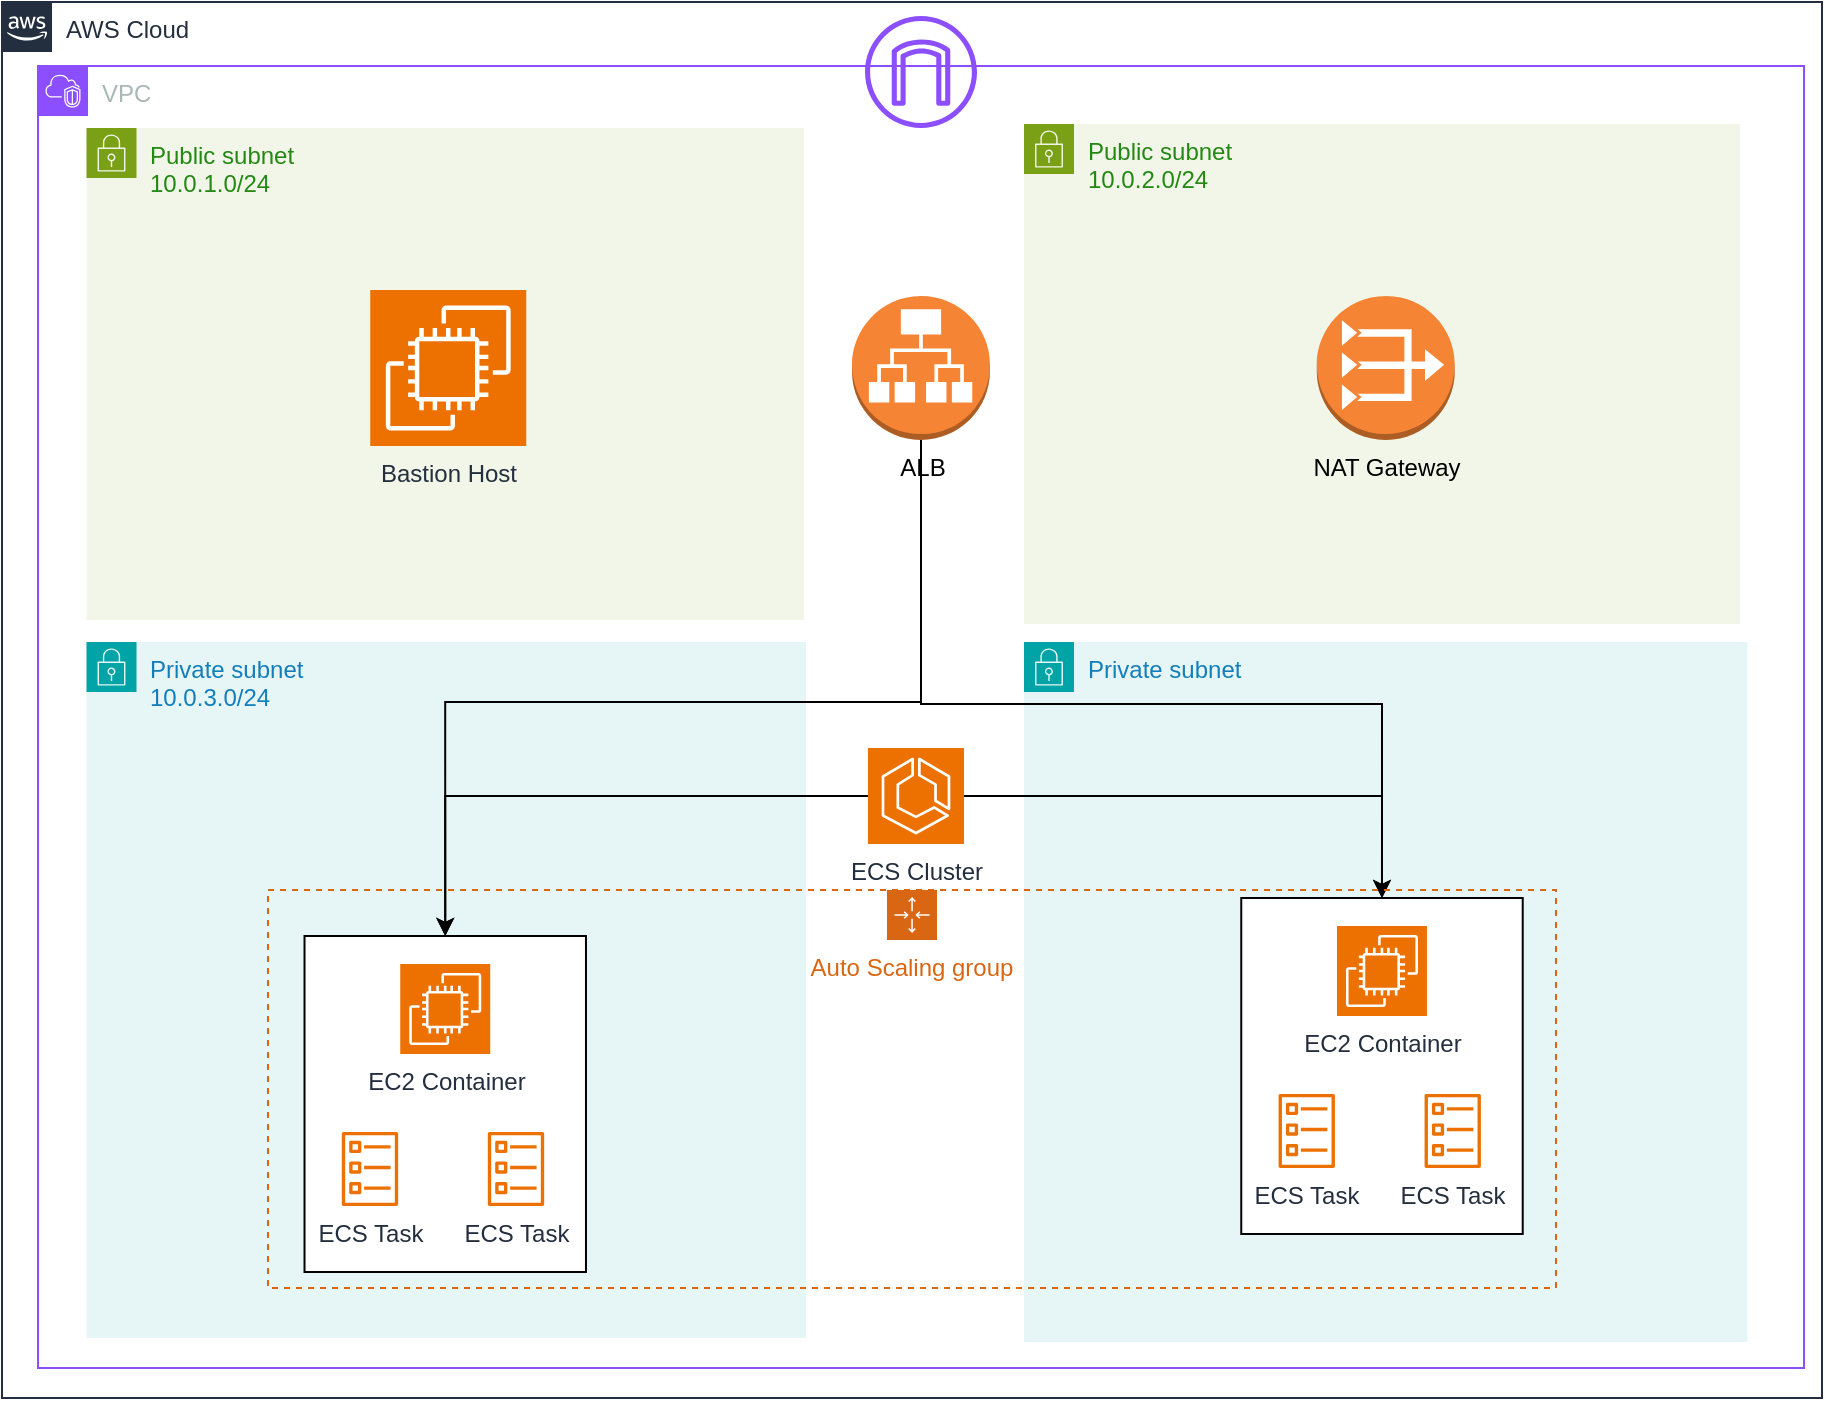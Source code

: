 <mxfile version="24.6.4" type="device">
  <diagram name="Page-1" id="57AxBt422zMi2MhlR-ok">
    <mxGraphModel dx="9430" dy="6740" grid="0" gridSize="10" guides="1" tooltips="1" connect="1" arrows="1" fold="1" page="0" pageScale="1" pageWidth="850" pageHeight="1100" math="0" shadow="0">
      <root>
        <mxCell id="0" />
        <mxCell id="1" parent="0" />
        <mxCell id="xvxdECCPkVCTjVIGebGA-1" value="AWS Cloud" style="points=[[0,0],[0.25,0],[0.5,0],[0.75,0],[1,0],[1,0.25],[1,0.5],[1,0.75],[1,1],[0.75,1],[0.5,1],[0.25,1],[0,1],[0,0.75],[0,0.5],[0,0.25]];outlineConnect=0;gradientColor=none;html=1;whiteSpace=wrap;fontSize=12;fontStyle=0;container=1;pointerEvents=0;collapsible=0;recursiveResize=0;shape=mxgraph.aws4.group;grIcon=mxgraph.aws4.group_aws_cloud_alt;strokeColor=#232F3E;fillColor=none;verticalAlign=top;align=left;spacingLeft=30;fontColor=#232F3E;dashed=0;" vertex="1" parent="1">
          <mxGeometry x="-289" y="73" width="910" height="698" as="geometry" />
        </mxCell>
        <mxCell id="xvxdECCPkVCTjVIGebGA-2" value="VPC" style="points=[[0,0],[0.25,0],[0.5,0],[0.75,0],[1,0],[1,0.25],[1,0.5],[1,0.75],[1,1],[0.75,1],[0.5,1],[0.25,1],[0,1],[0,0.75],[0,0.5],[0,0.25]];outlineConnect=0;gradientColor=none;html=1;whiteSpace=wrap;fontSize=12;fontStyle=0;container=1;pointerEvents=0;collapsible=0;recursiveResize=0;shape=mxgraph.aws4.group;grIcon=mxgraph.aws4.group_vpc2;strokeColor=#8C4FFF;fillColor=none;verticalAlign=top;align=left;spacingLeft=30;fontColor=#AAB7B8;dashed=0;" vertex="1" parent="1">
          <mxGeometry x="-271" y="105" width="883" height="651" as="geometry" />
        </mxCell>
        <mxCell id="xvxdECCPkVCTjVIGebGA-11" value="Private subnet" style="points=[[0,0],[0.25,0],[0.5,0],[0.75,0],[1,0],[1,0.25],[1,0.5],[1,0.75],[1,1],[0.75,1],[0.5,1],[0.25,1],[0,1],[0,0.75],[0,0.5],[0,0.25]];outlineConnect=0;gradientColor=none;html=1;whiteSpace=wrap;fontSize=12;fontStyle=0;container=1;pointerEvents=0;collapsible=0;recursiveResize=0;shape=mxgraph.aws4.group;grIcon=mxgraph.aws4.group_security_group;grStroke=0;strokeColor=#00A4A6;fillColor=#E6F6F7;verticalAlign=top;align=left;spacingLeft=30;fontColor=#147EBA;dashed=0;" vertex="1" parent="xvxdECCPkVCTjVIGebGA-2">
          <mxGeometry x="493" y="288" width="361.75" height="350" as="geometry" />
        </mxCell>
        <mxCell id="xvxdECCPkVCTjVIGebGA-33" value="" style="group" vertex="1" connectable="0" parent="xvxdECCPkVCTjVIGebGA-11">
          <mxGeometry x="108.63" y="128" width="140.73" height="168" as="geometry" />
        </mxCell>
        <mxCell id="xvxdECCPkVCTjVIGebGA-34" value="" style="rounded=0;whiteSpace=wrap;html=1;" vertex="1" parent="xvxdECCPkVCTjVIGebGA-33">
          <mxGeometry width="140.73" height="168" as="geometry" />
        </mxCell>
        <mxCell id="xvxdECCPkVCTjVIGebGA-35" value="EC2 Container" style="sketch=0;points=[[0,0,0],[0.25,0,0],[0.5,0,0],[0.75,0,0],[1,0,0],[0,1,0],[0.25,1,0],[0.5,1,0],[0.75,1,0],[1,1,0],[0,0.25,0],[0,0.5,0],[0,0.75,0],[1,0.25,0],[1,0.5,0],[1,0.75,0]];outlineConnect=0;fontColor=#232F3E;fillColor=#ED7100;strokeColor=#ffffff;dashed=0;verticalLabelPosition=bottom;verticalAlign=top;align=center;html=1;fontSize=12;fontStyle=0;aspect=fixed;shape=mxgraph.aws4.resourceIcon;resIcon=mxgraph.aws4.ec2;" vertex="1" parent="xvxdECCPkVCTjVIGebGA-33">
          <mxGeometry x="47.86" y="14" width="45" height="45" as="geometry" />
        </mxCell>
        <mxCell id="xvxdECCPkVCTjVIGebGA-36" value="ECS Task" style="sketch=0;outlineConnect=0;fontColor=#232F3E;gradientColor=none;fillColor=#ED7100;strokeColor=none;dashed=0;verticalLabelPosition=bottom;verticalAlign=top;align=center;html=1;fontSize=12;fontStyle=0;aspect=fixed;pointerEvents=1;shape=mxgraph.aws4.ecs_task;" vertex="1" parent="xvxdECCPkVCTjVIGebGA-33">
          <mxGeometry x="18.48" y="98" width="28.52" height="37" as="geometry" />
        </mxCell>
        <mxCell id="xvxdECCPkVCTjVIGebGA-37" value="ECS Task" style="sketch=0;outlineConnect=0;fontColor=#232F3E;gradientColor=none;fillColor=#ED7100;strokeColor=none;dashed=0;verticalLabelPosition=bottom;verticalAlign=top;align=center;html=1;fontSize=12;fontStyle=0;aspect=fixed;pointerEvents=1;shape=mxgraph.aws4.ecs_task;" vertex="1" parent="xvxdECCPkVCTjVIGebGA-33">
          <mxGeometry x="91.48" y="98" width="28.52" height="37" as="geometry" />
        </mxCell>
        <mxCell id="xvxdECCPkVCTjVIGebGA-7" value="Public subnet&lt;div&gt;10.0.1.0/24&lt;/div&gt;" style="points=[[0,0],[0.25,0],[0.5,0],[0.75,0],[1,0],[1,0.25],[1,0.5],[1,0.75],[1,1],[0.75,1],[0.5,1],[0.25,1],[0,1],[0,0.75],[0,0.5],[0,0.25]];outlineConnect=0;gradientColor=none;html=1;whiteSpace=wrap;fontSize=12;fontStyle=0;container=1;pointerEvents=0;collapsible=0;recursiveResize=0;shape=mxgraph.aws4.group;grIcon=mxgraph.aws4.group_security_group;grStroke=0;strokeColor=#7AA116;fillColor=#F2F6E8;verticalAlign=top;align=left;spacingLeft=30;fontColor=#248814;dashed=0;" vertex="1" parent="xvxdECCPkVCTjVIGebGA-2">
          <mxGeometry x="24.25" y="31" width="358.75" height="246" as="geometry" />
        </mxCell>
        <mxCell id="xvxdECCPkVCTjVIGebGA-13" value="Bastion Host" style="sketch=0;points=[[0,0,0],[0.25,0,0],[0.5,0,0],[0.75,0,0],[1,0,0],[0,1,0],[0.25,1,0],[0.5,1,0],[0.75,1,0],[1,1,0],[0,0.25,0],[0,0.5,0],[0,0.75,0],[1,0.25,0],[1,0.5,0],[1,0.75,0]];outlineConnect=0;fontColor=#232F3E;fillColor=#ED7100;strokeColor=#ffffff;dashed=0;verticalLabelPosition=bottom;verticalAlign=top;align=center;html=1;fontSize=12;fontStyle=0;aspect=fixed;shape=mxgraph.aws4.resourceIcon;resIcon=mxgraph.aws4.ec2;" vertex="1" parent="xvxdECCPkVCTjVIGebGA-7">
          <mxGeometry x="141.88" y="81" width="78" height="78" as="geometry" />
        </mxCell>
        <mxCell id="xvxdECCPkVCTjVIGebGA-8" value="Public subnet&lt;div&gt;10.0.2.0/24&lt;/div&gt;" style="points=[[0,0],[0.25,0],[0.5,0],[0.75,0],[1,0],[1,0.25],[1,0.5],[1,0.75],[1,1],[0.75,1],[0.5,1],[0.25,1],[0,1],[0,0.75],[0,0.5],[0,0.25]];outlineConnect=0;gradientColor=none;html=1;whiteSpace=wrap;fontSize=12;fontStyle=0;container=1;pointerEvents=0;collapsible=0;recursiveResize=0;shape=mxgraph.aws4.group;grIcon=mxgraph.aws4.group_security_group;grStroke=0;strokeColor=#7AA116;fillColor=#F2F6E8;verticalAlign=top;align=left;spacingLeft=30;fontColor=#248814;dashed=0;" vertex="1" parent="xvxdECCPkVCTjVIGebGA-2">
          <mxGeometry x="493" y="29" width="358" height="250" as="geometry" />
        </mxCell>
        <mxCell id="xvxdECCPkVCTjVIGebGA-60" value="NAT Gateway" style="outlineConnect=0;dashed=0;verticalLabelPosition=bottom;verticalAlign=top;align=center;html=1;shape=mxgraph.aws3.vpc_nat_gateway;fillColor=#F58534;gradientColor=none;" vertex="1" parent="xvxdECCPkVCTjVIGebGA-8">
          <mxGeometry x="146.38" y="86" width="69" height="72" as="geometry" />
        </mxCell>
        <mxCell id="xvxdECCPkVCTjVIGebGA-9" value="Private subnet&lt;div&gt;10.0.3.0/24&lt;/div&gt;" style="points=[[0,0],[0.25,0],[0.5,0],[0.75,0],[1,0],[1,0.25],[1,0.5],[1,0.75],[1,1],[0.75,1],[0.5,1],[0.25,1],[0,1],[0,0.75],[0,0.5],[0,0.25]];outlineConnect=0;gradientColor=none;html=1;whiteSpace=wrap;fontSize=12;fontStyle=0;container=1;pointerEvents=0;collapsible=0;recursiveResize=0;shape=mxgraph.aws4.group;grIcon=mxgraph.aws4.group_security_group;grStroke=0;strokeColor=#00A4A6;fillColor=#E6F6F7;verticalAlign=top;align=left;spacingLeft=30;fontColor=#147EBA;dashed=0;" vertex="1" parent="xvxdECCPkVCTjVIGebGA-2">
          <mxGeometry x="24.25" y="288" width="359.75" height="348" as="geometry" />
        </mxCell>
        <mxCell id="xvxdECCPkVCTjVIGebGA-22" value="" style="group" vertex="1" connectable="0" parent="xvxdECCPkVCTjVIGebGA-9">
          <mxGeometry x="109.01" y="147" width="140.73" height="168" as="geometry" />
        </mxCell>
        <mxCell id="xvxdECCPkVCTjVIGebGA-21" value="" style="rounded=0;whiteSpace=wrap;html=1;" vertex="1" parent="xvxdECCPkVCTjVIGebGA-22">
          <mxGeometry width="140.73" height="168" as="geometry" />
        </mxCell>
        <mxCell id="xvxdECCPkVCTjVIGebGA-16" value="EC2 Container" style="sketch=0;points=[[0,0,0],[0.25,0,0],[0.5,0,0],[0.75,0,0],[1,0,0],[0,1,0],[0.25,1,0],[0.5,1,0],[0.75,1,0],[1,1,0],[0,0.25,0],[0,0.5,0],[0,0.75,0],[1,0.25,0],[1,0.5,0],[1,0.75,0]];outlineConnect=0;fontColor=#232F3E;fillColor=#ED7100;strokeColor=#ffffff;dashed=0;verticalLabelPosition=bottom;verticalAlign=top;align=center;html=1;fontSize=12;fontStyle=0;aspect=fixed;shape=mxgraph.aws4.resourceIcon;resIcon=mxgraph.aws4.ec2;" vertex="1" parent="xvxdECCPkVCTjVIGebGA-22">
          <mxGeometry x="47.86" y="14" width="45" height="45" as="geometry" />
        </mxCell>
        <mxCell id="xvxdECCPkVCTjVIGebGA-18" value="ECS Task" style="sketch=0;outlineConnect=0;fontColor=#232F3E;gradientColor=none;fillColor=#ED7100;strokeColor=none;dashed=0;verticalLabelPosition=bottom;verticalAlign=top;align=center;html=1;fontSize=12;fontStyle=0;aspect=fixed;pointerEvents=1;shape=mxgraph.aws4.ecs_task;" vertex="1" parent="xvxdECCPkVCTjVIGebGA-22">
          <mxGeometry x="18.48" y="98" width="28.52" height="37" as="geometry" />
        </mxCell>
        <mxCell id="xvxdECCPkVCTjVIGebGA-20" value="ECS Task" style="sketch=0;outlineConnect=0;fontColor=#232F3E;gradientColor=none;fillColor=#ED7100;strokeColor=none;dashed=0;verticalLabelPosition=bottom;verticalAlign=top;align=center;html=1;fontSize=12;fontStyle=0;aspect=fixed;pointerEvents=1;shape=mxgraph.aws4.ecs_task;" vertex="1" parent="xvxdECCPkVCTjVIGebGA-22">
          <mxGeometry x="91.48" y="98" width="28.52" height="37" as="geometry" />
        </mxCell>
        <mxCell id="xvxdECCPkVCTjVIGebGA-55" style="edgeStyle=orthogonalEdgeStyle;rounded=0;orthogonalLoop=1;jettySize=auto;html=1;entryX=0.5;entryY=0;entryDx=0;entryDy=0;" edge="1" parent="xvxdECCPkVCTjVIGebGA-2" source="xvxdECCPkVCTjVIGebGA-15" target="xvxdECCPkVCTjVIGebGA-21">
          <mxGeometry relative="1" as="geometry">
            <Array as="points">
              <mxPoint x="442" y="318" />
              <mxPoint x="204" y="318" />
            </Array>
          </mxGeometry>
        </mxCell>
        <mxCell id="xvxdECCPkVCTjVIGebGA-57" style="edgeStyle=orthogonalEdgeStyle;rounded=0;orthogonalLoop=1;jettySize=auto;html=1;entryX=0.5;entryY=0;entryDx=0;entryDy=0;" edge="1" parent="xvxdECCPkVCTjVIGebGA-2" source="xvxdECCPkVCTjVIGebGA-15" target="xvxdECCPkVCTjVIGebGA-34">
          <mxGeometry relative="1" as="geometry">
            <Array as="points">
              <mxPoint x="442" y="319" />
              <mxPoint x="672" y="319" />
            </Array>
          </mxGeometry>
        </mxCell>
        <mxCell id="xvxdECCPkVCTjVIGebGA-15" value="ALB" style="outlineConnect=0;dashed=0;verticalLabelPosition=bottom;verticalAlign=top;align=center;html=1;shape=mxgraph.aws3.application_load_balancer;fillColor=#F58534;gradientColor=none;" vertex="1" parent="xvxdECCPkVCTjVIGebGA-2">
          <mxGeometry x="407" y="115" width="69" height="72" as="geometry" />
        </mxCell>
        <mxCell id="xvxdECCPkVCTjVIGebGA-49" style="edgeStyle=orthogonalEdgeStyle;rounded=0;orthogonalLoop=1;jettySize=auto;html=1;entryX=0.5;entryY=0;entryDx=0;entryDy=0;" edge="1" parent="xvxdECCPkVCTjVIGebGA-2" source="xvxdECCPkVCTjVIGebGA-47" target="xvxdECCPkVCTjVIGebGA-21">
          <mxGeometry relative="1" as="geometry" />
        </mxCell>
        <mxCell id="xvxdECCPkVCTjVIGebGA-52" style="edgeStyle=orthogonalEdgeStyle;rounded=0;orthogonalLoop=1;jettySize=auto;html=1;entryX=0.5;entryY=0;entryDx=0;entryDy=0;" edge="1" parent="xvxdECCPkVCTjVIGebGA-2" source="xvxdECCPkVCTjVIGebGA-47" target="xvxdECCPkVCTjVIGebGA-34">
          <mxGeometry relative="1" as="geometry" />
        </mxCell>
        <mxCell id="xvxdECCPkVCTjVIGebGA-47" value="ECS Cluster" style="sketch=0;points=[[0,0,0],[0.25,0,0],[0.5,0,0],[0.75,0,0],[1,0,0],[0,1,0],[0.25,1,0],[0.5,1,0],[0.75,1,0],[1,1,0],[0,0.25,0],[0,0.5,0],[0,0.75,0],[1,0.25,0],[1,0.5,0],[1,0.75,0]];outlineConnect=0;fontColor=#232F3E;fillColor=#ED7100;strokeColor=#ffffff;dashed=0;verticalLabelPosition=bottom;verticalAlign=top;align=center;html=1;fontSize=12;fontStyle=0;aspect=fixed;shape=mxgraph.aws4.resourceIcon;resIcon=mxgraph.aws4.ecs;" vertex="1" parent="xvxdECCPkVCTjVIGebGA-2">
          <mxGeometry x="415" y="341" width="48" height="48" as="geometry" />
        </mxCell>
        <mxCell id="xvxdECCPkVCTjVIGebGA-58" value="" style="sketch=0;outlineConnect=0;fontColor=#232F3E;gradientColor=none;fillColor=#8C4FFF;strokeColor=none;dashed=0;verticalLabelPosition=bottom;verticalAlign=top;align=center;html=1;fontSize=12;fontStyle=0;aspect=fixed;pointerEvents=1;shape=mxgraph.aws4.internet_gateway;" vertex="1" parent="xvxdECCPkVCTjVIGebGA-2">
          <mxGeometry x="413.5" y="-25" width="56" height="56" as="geometry" />
        </mxCell>
        <mxCell id="xvxdECCPkVCTjVIGebGA-59" value="Auto Scaling group" style="points=[[0,0],[0.25,0],[0.5,0],[0.75,0],[1,0],[1,0.25],[1,0.5],[1,0.75],[1,1],[0.75,1],[0.5,1],[0.25,1],[0,1],[0,0.75],[0,0.5],[0,0.25]];outlineConnect=0;gradientColor=none;html=1;whiteSpace=wrap;fontSize=12;fontStyle=0;container=1;pointerEvents=0;collapsible=0;recursiveResize=0;shape=mxgraph.aws4.groupCenter;grIcon=mxgraph.aws4.group_auto_scaling_group;grStroke=1;strokeColor=#D86613;fillColor=none;verticalAlign=top;align=center;fontColor=#D86613;dashed=1;spacingTop=25;" vertex="1" parent="xvxdECCPkVCTjVIGebGA-2">
          <mxGeometry x="115" y="412" width="644" height="199" as="geometry" />
        </mxCell>
      </root>
    </mxGraphModel>
  </diagram>
</mxfile>
